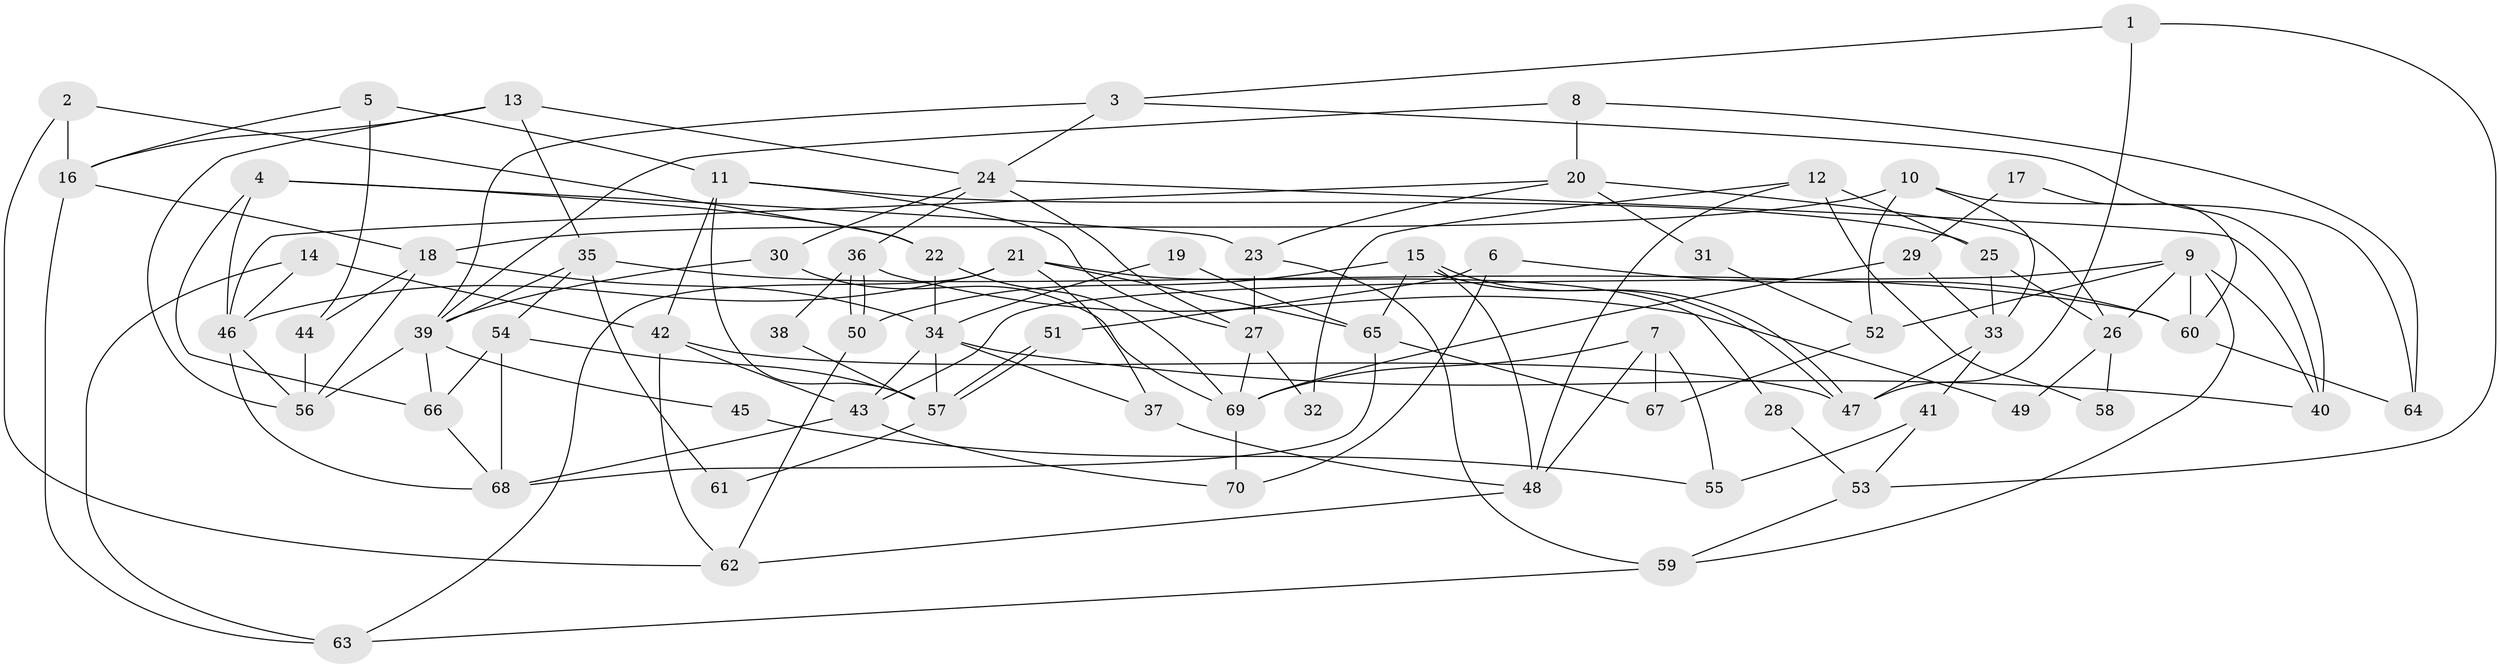 // coarse degree distribution, {3: 0.10256410256410256, 5: 0.2564102564102564, 6: 0.23076923076923078, 7: 0.1282051282051282, 8: 0.10256410256410256, 4: 0.05128205128205128, 2: 0.10256410256410256, 9: 0.02564102564102564}
// Generated by graph-tools (version 1.1) at 2025/52/02/27/25 19:52:04]
// undirected, 70 vertices, 140 edges
graph export_dot {
graph [start="1"]
  node [color=gray90,style=filled];
  1;
  2;
  3;
  4;
  5;
  6;
  7;
  8;
  9;
  10;
  11;
  12;
  13;
  14;
  15;
  16;
  17;
  18;
  19;
  20;
  21;
  22;
  23;
  24;
  25;
  26;
  27;
  28;
  29;
  30;
  31;
  32;
  33;
  34;
  35;
  36;
  37;
  38;
  39;
  40;
  41;
  42;
  43;
  44;
  45;
  46;
  47;
  48;
  49;
  50;
  51;
  52;
  53;
  54;
  55;
  56;
  57;
  58;
  59;
  60;
  61;
  62;
  63;
  64;
  65;
  66;
  67;
  68;
  69;
  70;
  1 -- 47;
  1 -- 3;
  1 -- 53;
  2 -- 62;
  2 -- 16;
  2 -- 22;
  3 -- 24;
  3 -- 39;
  3 -- 40;
  4 -- 46;
  4 -- 22;
  4 -- 23;
  4 -- 66;
  5 -- 11;
  5 -- 44;
  5 -- 16;
  6 -- 60;
  6 -- 70;
  6 -- 51;
  7 -- 69;
  7 -- 48;
  7 -- 55;
  7 -- 67;
  8 -- 20;
  8 -- 39;
  8 -- 64;
  9 -- 43;
  9 -- 60;
  9 -- 26;
  9 -- 40;
  9 -- 52;
  9 -- 59;
  10 -- 52;
  10 -- 18;
  10 -- 33;
  10 -- 64;
  11 -- 27;
  11 -- 42;
  11 -- 25;
  11 -- 57;
  12 -- 48;
  12 -- 25;
  12 -- 32;
  12 -- 58;
  13 -- 24;
  13 -- 16;
  13 -- 35;
  13 -- 56;
  14 -- 46;
  14 -- 63;
  14 -- 42;
  15 -- 50;
  15 -- 47;
  15 -- 47;
  15 -- 48;
  15 -- 65;
  16 -- 18;
  16 -- 63;
  17 -- 60;
  17 -- 29;
  18 -- 56;
  18 -- 34;
  18 -- 44;
  19 -- 65;
  19 -- 34;
  20 -- 46;
  20 -- 26;
  20 -- 23;
  20 -- 31;
  21 -- 63;
  21 -- 65;
  21 -- 28;
  21 -- 37;
  21 -- 46;
  22 -- 34;
  22 -- 69;
  23 -- 27;
  23 -- 59;
  24 -- 30;
  24 -- 40;
  24 -- 27;
  24 -- 36;
  25 -- 33;
  25 -- 26;
  26 -- 49;
  26 -- 58;
  27 -- 32;
  27 -- 69;
  28 -- 53;
  29 -- 33;
  29 -- 69;
  30 -- 39;
  30 -- 69;
  31 -- 52;
  33 -- 47;
  33 -- 41;
  34 -- 57;
  34 -- 40;
  34 -- 37;
  34 -- 43;
  35 -- 54;
  35 -- 39;
  35 -- 60;
  35 -- 61;
  36 -- 50;
  36 -- 50;
  36 -- 38;
  36 -- 49;
  37 -- 48;
  38 -- 57;
  39 -- 56;
  39 -- 45;
  39 -- 66;
  41 -- 53;
  41 -- 55;
  42 -- 43;
  42 -- 47;
  42 -- 62;
  43 -- 68;
  43 -- 70;
  44 -- 56;
  45 -- 55;
  46 -- 68;
  46 -- 56;
  48 -- 62;
  50 -- 62;
  51 -- 57;
  51 -- 57;
  52 -- 67;
  53 -- 59;
  54 -- 57;
  54 -- 66;
  54 -- 68;
  57 -- 61;
  59 -- 63;
  60 -- 64;
  65 -- 68;
  65 -- 67;
  66 -- 68;
  69 -- 70;
}

